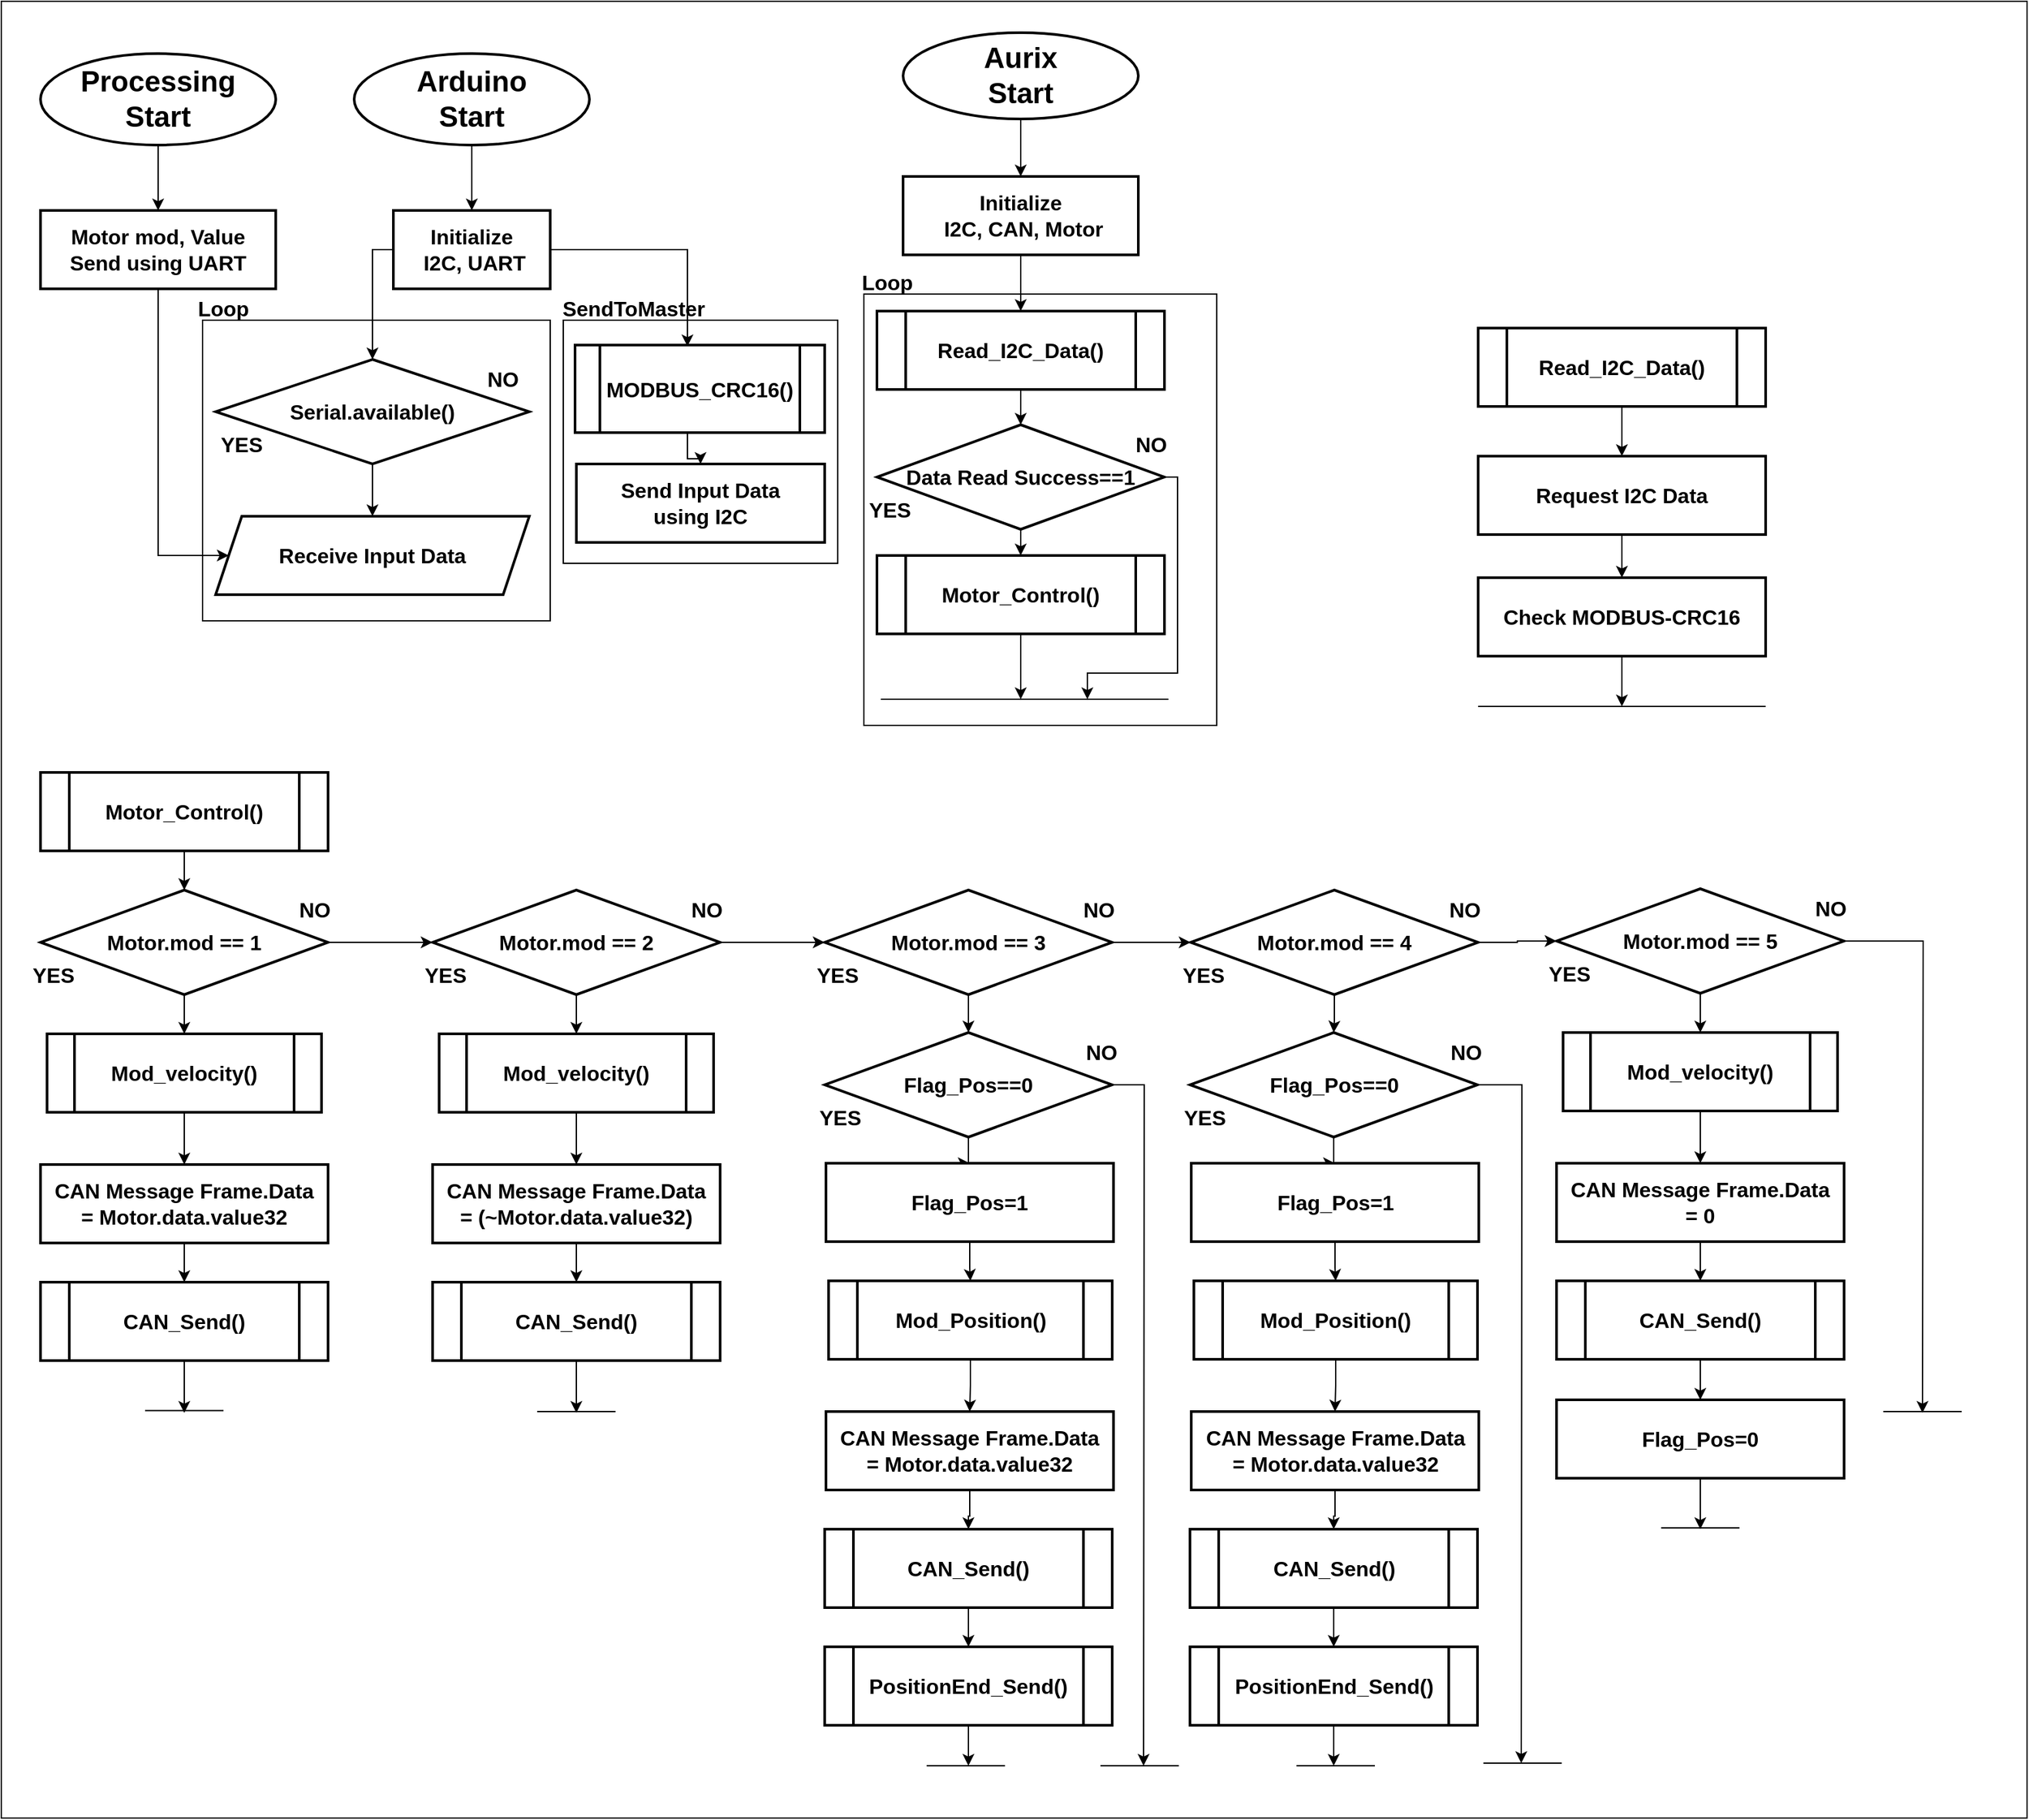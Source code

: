 <mxfile version="21.3.0" type="device">
  <diagram name="페이지-1" id="OoDab8M-EflBNTvMsxbc">
    <mxGraphModel dx="2840" dy="1649" grid="1" gridSize="10" guides="1" tooltips="1" connect="1" arrows="1" fold="1" page="1" pageScale="1" pageWidth="1920" pageHeight="1200" math="0" shadow="0">
      <root>
        <mxCell id="0" />
        <mxCell id="1" parent="0" />
        <mxCell id="uYLrp8LAjMFdkNRyyOgL-124" value="" style="rounded=0;whiteSpace=wrap;html=1;fontSize=16;fontStyle=1" vertex="1" parent="1">
          <mxGeometry x="380" y="20" width="1550" height="1390" as="geometry" />
        </mxCell>
        <mxCell id="uYLrp8LAjMFdkNRyyOgL-43" value="" style="rounded=0;whiteSpace=wrap;html=1;fontSize=16;fontStyle=1" vertex="1" parent="1">
          <mxGeometry x="1040" y="244" width="270" height="330" as="geometry" />
        </mxCell>
        <mxCell id="uYLrp8LAjMFdkNRyyOgL-33" value="" style="rounded=0;whiteSpace=wrap;html=1;fontSize=16;fontStyle=1" vertex="1" parent="1">
          <mxGeometry x="810" y="264" width="210" height="186" as="geometry" />
        </mxCell>
        <mxCell id="uYLrp8LAjMFdkNRyyOgL-18" value="" style="rounded=0;whiteSpace=wrap;html=1;fontSize=16;fontStyle=1" vertex="1" parent="1">
          <mxGeometry x="534" y="264" width="266" height="230" as="geometry" />
        </mxCell>
        <mxCell id="uYLrp8LAjMFdkNRyyOgL-4" value="" style="edgeStyle=orthogonalEdgeStyle;rounded=0;orthogonalLoop=1;jettySize=auto;html=1;fontSize=16;fontStyle=1" edge="1" parent="1" source="uYLrp8LAjMFdkNRyyOgL-2" target="uYLrp8LAjMFdkNRyyOgL-3">
          <mxGeometry relative="1" as="geometry" />
        </mxCell>
        <mxCell id="uYLrp8LAjMFdkNRyyOgL-2" value="&lt;font style=&quot;font-size: 22px;&quot;&gt;&lt;span style=&quot;font-size: 22px;&quot;&gt;Processing&lt;br style=&quot;font-size: 22px;&quot;&gt;Start&lt;/span&gt;&lt;/font&gt;" style="strokeWidth=2;html=1;shape=mxgraph.flowchart.start_1;whiteSpace=wrap;fontSize=22;fontStyle=1" vertex="1" parent="1">
          <mxGeometry x="410" y="60" width="180" height="70" as="geometry" />
        </mxCell>
        <mxCell id="uYLrp8LAjMFdkNRyyOgL-16" style="edgeStyle=orthogonalEdgeStyle;rounded=0;orthogonalLoop=1;jettySize=auto;html=1;entryX=0;entryY=0.5;entryDx=0;entryDy=0;fontSize=16;fontStyle=1" edge="1" parent="1" source="uYLrp8LAjMFdkNRyyOgL-3" target="uYLrp8LAjMFdkNRyyOgL-14">
          <mxGeometry relative="1" as="geometry">
            <Array as="points">
              <mxPoint x="500" y="270" />
              <mxPoint x="500" y="444" />
            </Array>
          </mxGeometry>
        </mxCell>
        <mxCell id="uYLrp8LAjMFdkNRyyOgL-3" value="&lt;font style=&quot;font-size: 16px;&quot;&gt;Motor mod, Value&lt;br style=&quot;font-size: 16px;&quot;&gt;Send using UART&lt;/font&gt;" style="whiteSpace=wrap;html=1;strokeWidth=2;fontSize=16;fontStyle=1" vertex="1" parent="1">
          <mxGeometry x="410" y="180" width="180" height="60" as="geometry" />
        </mxCell>
        <mxCell id="uYLrp8LAjMFdkNRyyOgL-5" value="" style="edgeStyle=orthogonalEdgeStyle;rounded=0;orthogonalLoop=1;jettySize=auto;html=1;fontSize=16;fontStyle=1" edge="1" parent="1" source="uYLrp8LAjMFdkNRyyOgL-6" target="uYLrp8LAjMFdkNRyyOgL-7">
          <mxGeometry relative="1" as="geometry" />
        </mxCell>
        <mxCell id="uYLrp8LAjMFdkNRyyOgL-6" value="&lt;font style=&quot;font-size: 22px;&quot;&gt;&lt;span style=&quot;font-size: 22px;&quot;&gt;Arduino&lt;br style=&quot;font-size: 22px;&quot;&gt;Start&lt;/span&gt;&lt;/font&gt;" style="strokeWidth=2;html=1;shape=mxgraph.flowchart.start_1;whiteSpace=wrap;fontSize=22;fontStyle=1" vertex="1" parent="1">
          <mxGeometry x="650" y="60" width="180" height="70" as="geometry" />
        </mxCell>
        <mxCell id="uYLrp8LAjMFdkNRyyOgL-21" style="edgeStyle=orthogonalEdgeStyle;rounded=0;orthogonalLoop=1;jettySize=auto;html=1;entryX=0.5;entryY=0;entryDx=0;entryDy=0;fontSize=16;fontStyle=1" edge="1" parent="1" source="uYLrp8LAjMFdkNRyyOgL-7" target="uYLrp8LAjMFdkNRyyOgL-10">
          <mxGeometry relative="1" as="geometry">
            <Array as="points">
              <mxPoint x="664" y="210" />
            </Array>
          </mxGeometry>
        </mxCell>
        <mxCell id="uYLrp8LAjMFdkNRyyOgL-29" value="" style="edgeStyle=orthogonalEdgeStyle;rounded=0;orthogonalLoop=1;jettySize=auto;html=1;fontSize=16;fontStyle=1" edge="1" parent="1" source="uYLrp8LAjMFdkNRyyOgL-7" target="uYLrp8LAjMFdkNRyyOgL-28">
          <mxGeometry relative="1" as="geometry" />
        </mxCell>
        <mxCell id="uYLrp8LAjMFdkNRyyOgL-7" value="&lt;font style=&quot;font-size: 16px;&quot;&gt;Initialize&lt;br style=&quot;font-size: 16px;&quot;&gt;&amp;nbsp;I2C, UART&lt;/font&gt;" style="whiteSpace=wrap;html=1;strokeWidth=2;fontSize=16;fontStyle=1" vertex="1" parent="1">
          <mxGeometry x="680" y="180" width="120" height="60" as="geometry" />
        </mxCell>
        <mxCell id="uYLrp8LAjMFdkNRyyOgL-15" value="" style="edgeStyle=orthogonalEdgeStyle;rounded=0;orthogonalLoop=1;jettySize=auto;html=1;fontSize=16;fontStyle=1" edge="1" parent="1" source="uYLrp8LAjMFdkNRyyOgL-10" target="uYLrp8LAjMFdkNRyyOgL-14">
          <mxGeometry relative="1" as="geometry" />
        </mxCell>
        <mxCell id="uYLrp8LAjMFdkNRyyOgL-10" value="&lt;font style=&quot;font-size: 16px;&quot;&gt;Serial.available()&lt;/font&gt;" style="rhombus;whiteSpace=wrap;html=1;strokeWidth=2;fontSize=16;fontStyle=1" vertex="1" parent="1">
          <mxGeometry x="544" y="294" width="240" height="80" as="geometry" />
        </mxCell>
        <mxCell id="uYLrp8LAjMFdkNRyyOgL-12" value="&lt;span style=&quot;font-size: 16px;&quot;&gt;YES&lt;/span&gt;" style="text;html=1;strokeColor=none;fillColor=none;align=center;verticalAlign=middle;whiteSpace=wrap;rounded=0;fontSize=16;fontStyle=1" vertex="1" parent="1">
          <mxGeometry x="544" y="344" width="40" height="30" as="geometry" />
        </mxCell>
        <mxCell id="uYLrp8LAjMFdkNRyyOgL-13" value="&lt;span style=&quot;font-size: 16px;&quot;&gt;NO&lt;/span&gt;" style="text;html=1;strokeColor=none;fillColor=none;align=center;verticalAlign=middle;whiteSpace=wrap;rounded=0;fontSize=16;fontStyle=1" vertex="1" parent="1">
          <mxGeometry x="744" y="294" width="40" height="30" as="geometry" />
        </mxCell>
        <mxCell id="uYLrp8LAjMFdkNRyyOgL-14" value="&lt;font style=&quot;font-size: 16px;&quot;&gt;Receive Input Data&lt;/font&gt;" style="shape=parallelogram;perimeter=parallelogramPerimeter;whiteSpace=wrap;html=1;fixedSize=1;strokeWidth=2;fontSize=16;fontStyle=1" vertex="1" parent="1">
          <mxGeometry x="544" y="414" width="240" height="60" as="geometry" />
        </mxCell>
        <mxCell id="uYLrp8LAjMFdkNRyyOgL-20" value="Loop" style="text;html=1;strokeColor=none;fillColor=none;align=center;verticalAlign=middle;whiteSpace=wrap;rounded=0;fontSize=16;fontStyle=1" vertex="1" parent="1">
          <mxGeometry x="520" y="240" width="60" height="30" as="geometry" />
        </mxCell>
        <mxCell id="uYLrp8LAjMFdkNRyyOgL-31" value="" style="edgeStyle=orthogonalEdgeStyle;rounded=0;orthogonalLoop=1;jettySize=auto;html=1;fontSize=16;fontStyle=1" edge="1" parent="1" source="uYLrp8LAjMFdkNRyyOgL-28" target="uYLrp8LAjMFdkNRyyOgL-30">
          <mxGeometry relative="1" as="geometry" />
        </mxCell>
        <mxCell id="uYLrp8LAjMFdkNRyyOgL-28" value="&lt;font style=&quot;font-size: 16px;&quot;&gt;MODBUS-CRC16&lt;/font&gt;" style="whiteSpace=wrap;html=1;strokeWidth=2;fontSize=16;fontStyle=1" vertex="1" parent="1">
          <mxGeometry x="820" y="284" width="170" height="66" as="geometry" />
        </mxCell>
        <mxCell id="uYLrp8LAjMFdkNRyyOgL-30" value="&lt;font style=&quot;font-size: 16px;&quot;&gt;Send Input Data&lt;br style=&quot;border-color: var(--border-color); font-size: 16px;&quot;&gt;using I2C&lt;/font&gt;" style="whiteSpace=wrap;html=1;strokeWidth=2;fontSize=16;fontStyle=1" vertex="1" parent="1">
          <mxGeometry x="820" y="374" width="190" height="60" as="geometry" />
        </mxCell>
        <mxCell id="uYLrp8LAjMFdkNRyyOgL-34" value="SendToMaster" style="text;html=1;strokeColor=none;fillColor=none;align=center;verticalAlign=middle;whiteSpace=wrap;rounded=0;fontSize=16;fontStyle=1" vertex="1" parent="1">
          <mxGeometry x="834" y="240" width="60" height="30" as="geometry" />
        </mxCell>
        <mxCell id="uYLrp8LAjMFdkNRyyOgL-35" value="&lt;font style=&quot;font-size: 16px;&quot;&gt;MODBUS_CRC16()&lt;/font&gt;" style="shape=process;whiteSpace=wrap;html=1;backgroundOutline=1;strokeWidth=2;fontSize=16;fontStyle=1" vertex="1" parent="1">
          <mxGeometry x="819" y="283" width="191" height="67" as="geometry" />
        </mxCell>
        <mxCell id="uYLrp8LAjMFdkNRyyOgL-38" value="" style="edgeStyle=orthogonalEdgeStyle;rounded=0;orthogonalLoop=1;jettySize=auto;html=1;fontSize=16;fontStyle=1" edge="1" parent="1" source="uYLrp8LAjMFdkNRyyOgL-36" target="uYLrp8LAjMFdkNRyyOgL-37">
          <mxGeometry relative="1" as="geometry" />
        </mxCell>
        <mxCell id="uYLrp8LAjMFdkNRyyOgL-36" value="&lt;font style=&quot;font-size: 22px;&quot;&gt;&lt;span style=&quot;font-size: 22px;&quot;&gt;Aurix&lt;br style=&quot;font-size: 22px;&quot;&gt;Start&lt;/span&gt;&lt;/font&gt;" style="strokeWidth=2;html=1;shape=mxgraph.flowchart.start_1;whiteSpace=wrap;fontSize=22;fontStyle=1" vertex="1" parent="1">
          <mxGeometry x="1070" y="44" width="180" height="66" as="geometry" />
        </mxCell>
        <mxCell id="uYLrp8LAjMFdkNRyyOgL-42" value="" style="edgeStyle=orthogonalEdgeStyle;rounded=0;orthogonalLoop=1;jettySize=auto;html=1;fontSize=16;fontStyle=1" edge="1" parent="1" source="uYLrp8LAjMFdkNRyyOgL-37" target="uYLrp8LAjMFdkNRyyOgL-41">
          <mxGeometry relative="1" as="geometry" />
        </mxCell>
        <mxCell id="uYLrp8LAjMFdkNRyyOgL-37" value="&lt;font style=&quot;font-size: 16px;&quot;&gt;Initialize&lt;br style=&quot;border-color: var(--border-color); font-size: 16px;&quot;&gt;&amp;nbsp;I2C, CAN, Motor&lt;/font&gt;" style="whiteSpace=wrap;html=1;strokeWidth=2;fontSize=16;fontStyle=1" vertex="1" parent="1">
          <mxGeometry x="1070" y="154" width="180" height="60" as="geometry" />
        </mxCell>
        <mxCell id="uYLrp8LAjMFdkNRyyOgL-47" value="" style="edgeStyle=orthogonalEdgeStyle;rounded=0;orthogonalLoop=1;jettySize=auto;html=1;fontSize=16;fontStyle=1" edge="1" parent="1" source="uYLrp8LAjMFdkNRyyOgL-41" target="uYLrp8LAjMFdkNRyyOgL-46">
          <mxGeometry relative="1" as="geometry" />
        </mxCell>
        <mxCell id="uYLrp8LAjMFdkNRyyOgL-41" value="&lt;font style=&quot;font-size: 16px;&quot;&gt;Read_I2C_Data()&lt;/font&gt;" style="shape=process;whiteSpace=wrap;html=1;backgroundOutline=1;strokeWidth=2;fontSize=16;fontStyle=1" vertex="1" parent="1">
          <mxGeometry x="1050" y="257" width="220" height="60" as="geometry" />
        </mxCell>
        <mxCell id="uYLrp8LAjMFdkNRyyOgL-45" value="Loop" style="text;html=1;strokeColor=none;fillColor=none;align=center;verticalAlign=middle;whiteSpace=wrap;rounded=0;fontSize=16;fontStyle=1" vertex="1" parent="1">
          <mxGeometry x="1028" y="220" width="60" height="30" as="geometry" />
        </mxCell>
        <mxCell id="uYLrp8LAjMFdkNRyyOgL-53" value="" style="edgeStyle=orthogonalEdgeStyle;rounded=0;orthogonalLoop=1;jettySize=auto;html=1;fontSize=16;fontStyle=1" edge="1" parent="1" source="uYLrp8LAjMFdkNRyyOgL-46" target="uYLrp8LAjMFdkNRyyOgL-52">
          <mxGeometry relative="1" as="geometry" />
        </mxCell>
        <mxCell id="uYLrp8LAjMFdkNRyyOgL-62" style="edgeStyle=orthogonalEdgeStyle;rounded=0;orthogonalLoop=1;jettySize=auto;html=1;fontSize=16;fontStyle=1" edge="1" parent="1" source="uYLrp8LAjMFdkNRyyOgL-46">
          <mxGeometry relative="1" as="geometry">
            <mxPoint x="1211" y="554" as="targetPoint" />
            <Array as="points">
              <mxPoint x="1280" y="384" />
              <mxPoint x="1280" y="534" />
              <mxPoint x="1211" y="534" />
              <mxPoint x="1211" y="554" />
            </Array>
          </mxGeometry>
        </mxCell>
        <mxCell id="uYLrp8LAjMFdkNRyyOgL-46" value="&lt;font style=&quot;font-size: 16px;&quot;&gt;Data Read Success==1&lt;/font&gt;" style="rhombus;whiteSpace=wrap;html=1;strokeWidth=2;fontSize=16;fontStyle=1" vertex="1" parent="1">
          <mxGeometry x="1050" y="344" width="220" height="80" as="geometry" />
        </mxCell>
        <mxCell id="uYLrp8LAjMFdkNRyyOgL-48" value="&lt;span style=&quot;font-size: 16px;&quot;&gt;YES&lt;/span&gt;" style="text;html=1;strokeColor=none;fillColor=none;align=center;verticalAlign=middle;whiteSpace=wrap;rounded=0;fontSize=16;fontStyle=1" vertex="1" parent="1">
          <mxGeometry x="1040" y="394" width="40" height="30" as="geometry" />
        </mxCell>
        <mxCell id="uYLrp8LAjMFdkNRyyOgL-49" value="&lt;span style=&quot;font-size: 16px;&quot;&gt;NO&lt;/span&gt;" style="text;html=1;strokeColor=none;fillColor=none;align=center;verticalAlign=middle;whiteSpace=wrap;rounded=0;fontSize=16;fontStyle=1" vertex="1" parent="1">
          <mxGeometry x="1240" y="344" width="40" height="30" as="geometry" />
        </mxCell>
        <mxCell id="uYLrp8LAjMFdkNRyyOgL-61" style="edgeStyle=orthogonalEdgeStyle;rounded=0;orthogonalLoop=1;jettySize=auto;html=1;fontSize=16;fontStyle=1" edge="1" parent="1" source="uYLrp8LAjMFdkNRyyOgL-52">
          <mxGeometry relative="1" as="geometry">
            <mxPoint x="1160" y="554" as="targetPoint" />
          </mxGeometry>
        </mxCell>
        <mxCell id="uYLrp8LAjMFdkNRyyOgL-52" value="&lt;font style=&quot;font-size: 16px;&quot;&gt;Motor_Control()&lt;/font&gt;" style="shape=process;whiteSpace=wrap;html=1;backgroundOutline=1;strokeWidth=2;fontSize=16;fontStyle=1" vertex="1" parent="1">
          <mxGeometry x="1050" y="444" width="220" height="60" as="geometry" />
        </mxCell>
        <mxCell id="uYLrp8LAjMFdkNRyyOgL-55" value="" style="endArrow=none;html=1;rounded=0;fontSize=16;fontStyle=1" edge="1" parent="1">
          <mxGeometry width="50" height="50" relative="1" as="geometry">
            <mxPoint x="1053" y="554" as="sourcePoint" />
            <mxPoint x="1273" y="554" as="targetPoint" />
          </mxGeometry>
        </mxCell>
        <mxCell id="uYLrp8LAjMFdkNRyyOgL-66" value="" style="edgeStyle=orthogonalEdgeStyle;rounded=0;orthogonalLoop=1;jettySize=auto;html=1;fontSize=16;fontStyle=1" edge="1" parent="1" source="uYLrp8LAjMFdkNRyyOgL-63" target="uYLrp8LAjMFdkNRyyOgL-65">
          <mxGeometry relative="1" as="geometry" />
        </mxCell>
        <mxCell id="uYLrp8LAjMFdkNRyyOgL-63" value="&lt;font style=&quot;font-size: 16px;&quot;&gt;Read_I2C_Data()&lt;/font&gt;" style="shape=process;whiteSpace=wrap;html=1;backgroundOutline=1;strokeWidth=2;fontSize=16;fontStyle=1" vertex="1" parent="1">
          <mxGeometry x="1510" y="270" width="220" height="60" as="geometry" />
        </mxCell>
        <mxCell id="uYLrp8LAjMFdkNRyyOgL-68" value="" style="edgeStyle=orthogonalEdgeStyle;rounded=0;orthogonalLoop=1;jettySize=auto;html=1;fontSize=16;fontStyle=1" edge="1" parent="1" source="uYLrp8LAjMFdkNRyyOgL-65" target="uYLrp8LAjMFdkNRyyOgL-67">
          <mxGeometry relative="1" as="geometry" />
        </mxCell>
        <mxCell id="uYLrp8LAjMFdkNRyyOgL-65" value="&lt;font style=&quot;font-size: 16px;&quot;&gt;Request I2C Data&lt;/font&gt;" style="whiteSpace=wrap;html=1;strokeWidth=2;fontSize=16;fontStyle=1" vertex="1" parent="1">
          <mxGeometry x="1510" y="368" width="220" height="60" as="geometry" />
        </mxCell>
        <mxCell id="uYLrp8LAjMFdkNRyyOgL-67" value="&lt;font style=&quot;font-size: 16px;&quot;&gt;Check MODBUS-CRC16&lt;/font&gt;" style="whiteSpace=wrap;html=1;strokeWidth=2;fontSize=16;fontStyle=1" vertex="1" parent="1">
          <mxGeometry x="1510" y="461" width="220" height="60" as="geometry" />
        </mxCell>
        <mxCell id="uYLrp8LAjMFdkNRyyOgL-74" value="" style="edgeStyle=orthogonalEdgeStyle;rounded=0;orthogonalLoop=1;jettySize=auto;html=1;fontSize=16;fontStyle=1" edge="1" parent="1" source="uYLrp8LAjMFdkNRyyOgL-69" target="uYLrp8LAjMFdkNRyyOgL-73">
          <mxGeometry relative="1" as="geometry" />
        </mxCell>
        <mxCell id="uYLrp8LAjMFdkNRyyOgL-69" value="&lt;font style=&quot;font-size: 16px;&quot;&gt;Motor_Control()&lt;/font&gt;" style="shape=process;whiteSpace=wrap;html=1;backgroundOutline=1;strokeWidth=2;fontSize=16;fontStyle=1" vertex="1" parent="1">
          <mxGeometry x="410" y="610" width="220" height="60" as="geometry" />
        </mxCell>
        <mxCell id="uYLrp8LAjMFdkNRyyOgL-70" value="" style="endArrow=none;html=1;rounded=0;fontSize=16;fontStyle=1" edge="1" parent="1">
          <mxGeometry width="50" height="50" relative="1" as="geometry">
            <mxPoint x="1510" y="559.5" as="sourcePoint" />
            <mxPoint x="1730" y="559.5" as="targetPoint" />
          </mxGeometry>
        </mxCell>
        <mxCell id="uYLrp8LAjMFdkNRyyOgL-72" style="edgeStyle=orthogonalEdgeStyle;rounded=0;orthogonalLoop=1;jettySize=auto;html=1;fontSize=16;fontStyle=1" edge="1" parent="1" source="uYLrp8LAjMFdkNRyyOgL-67">
          <mxGeometry relative="1" as="geometry">
            <mxPoint x="1620" y="559.5" as="targetPoint" />
            <mxPoint x="1620" y="521.5" as="sourcePoint" />
          </mxGeometry>
        </mxCell>
        <mxCell id="uYLrp8LAjMFdkNRyyOgL-76" value="" style="edgeStyle=orthogonalEdgeStyle;rounded=0;orthogonalLoop=1;jettySize=auto;html=1;fontSize=16;fontStyle=1" edge="1" parent="1" source="uYLrp8LAjMFdkNRyyOgL-73" target="uYLrp8LAjMFdkNRyyOgL-75">
          <mxGeometry relative="1" as="geometry" />
        </mxCell>
        <mxCell id="uYLrp8LAjMFdkNRyyOgL-94" value="" style="edgeStyle=orthogonalEdgeStyle;rounded=0;orthogonalLoop=1;jettySize=auto;html=1;fontSize=16;fontStyle=1" edge="1" parent="1" source="uYLrp8LAjMFdkNRyyOgL-73" target="uYLrp8LAjMFdkNRyyOgL-93">
          <mxGeometry relative="1" as="geometry" />
        </mxCell>
        <mxCell id="uYLrp8LAjMFdkNRyyOgL-73" value="&lt;font style=&quot;font-size: 16px;&quot;&gt;Motor.mod == 1&lt;/font&gt;" style="rhombus;whiteSpace=wrap;html=1;strokeWidth=2;fontSize=16;fontStyle=1" vertex="1" parent="1">
          <mxGeometry x="410" y="700" width="220" height="80" as="geometry" />
        </mxCell>
        <mxCell id="uYLrp8LAjMFdkNRyyOgL-78" value="" style="edgeStyle=orthogonalEdgeStyle;rounded=0;orthogonalLoop=1;jettySize=auto;html=1;fontSize=16;fontStyle=1" edge="1" parent="1" source="uYLrp8LAjMFdkNRyyOgL-75" target="uYLrp8LAjMFdkNRyyOgL-77">
          <mxGeometry relative="1" as="geometry" />
        </mxCell>
        <mxCell id="uYLrp8LAjMFdkNRyyOgL-110" value="" style="edgeStyle=orthogonalEdgeStyle;rounded=0;orthogonalLoop=1;jettySize=auto;html=1;fontSize=16;fontStyle=1" edge="1" parent="1" source="uYLrp8LAjMFdkNRyyOgL-75" target="uYLrp8LAjMFdkNRyyOgL-99">
          <mxGeometry relative="1" as="geometry" />
        </mxCell>
        <mxCell id="uYLrp8LAjMFdkNRyyOgL-75" value="&lt;font style=&quot;font-size: 16px;&quot;&gt;Motor.mod == 2&lt;/font&gt;" style="rhombus;whiteSpace=wrap;html=1;strokeWidth=2;fontSize=16;fontStyle=1" vertex="1" parent="1">
          <mxGeometry x="710" y="700" width="220" height="80" as="geometry" />
        </mxCell>
        <mxCell id="uYLrp8LAjMFdkNRyyOgL-80" value="" style="edgeStyle=orthogonalEdgeStyle;rounded=0;orthogonalLoop=1;jettySize=auto;html=1;fontSize=16;fontStyle=1" edge="1" parent="1" source="uYLrp8LAjMFdkNRyyOgL-77" target="uYLrp8LAjMFdkNRyyOgL-79">
          <mxGeometry relative="1" as="geometry" />
        </mxCell>
        <mxCell id="uYLrp8LAjMFdkNRyyOgL-131" value="" style="edgeStyle=orthogonalEdgeStyle;rounded=0;orthogonalLoop=1;jettySize=auto;html=1;fontSize=16;fontStyle=1" edge="1" parent="1" source="uYLrp8LAjMFdkNRyyOgL-77" target="uYLrp8LAjMFdkNRyyOgL-130">
          <mxGeometry relative="1" as="geometry" />
        </mxCell>
        <mxCell id="uYLrp8LAjMFdkNRyyOgL-77" value="&lt;font style=&quot;font-size: 16px;&quot;&gt;Motor.mod == 3&lt;/font&gt;" style="rhombus;whiteSpace=wrap;html=1;strokeWidth=2;fontSize=16;fontStyle=1" vertex="1" parent="1">
          <mxGeometry x="1010" y="700" width="220" height="80" as="geometry" />
        </mxCell>
        <mxCell id="uYLrp8LAjMFdkNRyyOgL-82" value="" style="edgeStyle=orthogonalEdgeStyle;rounded=0;orthogonalLoop=1;jettySize=auto;html=1;fontSize=16;fontStyle=1" edge="1" parent="1" source="uYLrp8LAjMFdkNRyyOgL-79" target="uYLrp8LAjMFdkNRyyOgL-81">
          <mxGeometry relative="1" as="geometry" />
        </mxCell>
        <mxCell id="uYLrp8LAjMFdkNRyyOgL-151" value="" style="edgeStyle=orthogonalEdgeStyle;rounded=0;orthogonalLoop=1;jettySize=auto;html=1;fontSize=16;fontStyle=1" edge="1" parent="1" source="uYLrp8LAjMFdkNRyyOgL-79" target="uYLrp8LAjMFdkNRyyOgL-146">
          <mxGeometry relative="1" as="geometry" />
        </mxCell>
        <mxCell id="uYLrp8LAjMFdkNRyyOgL-79" value="&lt;font style=&quot;font-size: 16px;&quot;&gt;Motor.mod == 4&lt;/font&gt;" style="rhombus;whiteSpace=wrap;html=1;strokeWidth=2;fontSize=16;fontStyle=1" vertex="1" parent="1">
          <mxGeometry x="1290" y="700" width="220" height="80" as="geometry" />
        </mxCell>
        <mxCell id="uYLrp8LAjMFdkNRyyOgL-113" value="" style="edgeStyle=orthogonalEdgeStyle;rounded=0;orthogonalLoop=1;jettySize=auto;html=1;fontSize=16;fontStyle=1" edge="1" parent="1" source="uYLrp8LAjMFdkNRyyOgL-81" target="uYLrp8LAjMFdkNRyyOgL-108">
          <mxGeometry relative="1" as="geometry" />
        </mxCell>
        <mxCell id="uYLrp8LAjMFdkNRyyOgL-166" style="edgeStyle=orthogonalEdgeStyle;rounded=0;orthogonalLoop=1;jettySize=auto;html=1;fontSize=16;fontStyle=1" edge="1" parent="1" source="uYLrp8LAjMFdkNRyyOgL-81">
          <mxGeometry relative="1" as="geometry">
            <mxPoint x="1850" y="1100" as="targetPoint" />
          </mxGeometry>
        </mxCell>
        <mxCell id="uYLrp8LAjMFdkNRyyOgL-81" value="&lt;font style=&quot;font-size: 16px;&quot;&gt;Motor.mod == 5&lt;/font&gt;" style="rhombus;whiteSpace=wrap;html=1;strokeWidth=2;fontSize=16;fontStyle=1" vertex="1" parent="1">
          <mxGeometry x="1570" y="699" width="220" height="80" as="geometry" />
        </mxCell>
        <mxCell id="uYLrp8LAjMFdkNRyyOgL-83" value="&lt;span style=&quot;font-size: 16px;&quot;&gt;YES&lt;/span&gt;" style="text;html=1;strokeColor=none;fillColor=none;align=center;verticalAlign=middle;whiteSpace=wrap;rounded=0;fontSize=16;fontStyle=1" vertex="1" parent="1">
          <mxGeometry x="400" y="750" width="40" height="30" as="geometry" />
        </mxCell>
        <mxCell id="uYLrp8LAjMFdkNRyyOgL-84" value="&lt;span style=&quot;font-size: 16px;&quot;&gt;NO&lt;/span&gt;" style="text;html=1;strokeColor=none;fillColor=none;align=center;verticalAlign=middle;whiteSpace=wrap;rounded=0;fontSize=16;fontStyle=1" vertex="1" parent="1">
          <mxGeometry x="600" y="700" width="40" height="30" as="geometry" />
        </mxCell>
        <mxCell id="uYLrp8LAjMFdkNRyyOgL-85" value="&lt;span style=&quot;font-size: 16px;&quot;&gt;YES&lt;/span&gt;" style="text;html=1;strokeColor=none;fillColor=none;align=center;verticalAlign=middle;whiteSpace=wrap;rounded=0;fontSize=16;fontStyle=1" vertex="1" parent="1">
          <mxGeometry x="700" y="750" width="40" height="30" as="geometry" />
        </mxCell>
        <mxCell id="uYLrp8LAjMFdkNRyyOgL-86" value="&lt;span style=&quot;font-size: 16px;&quot;&gt;NO&lt;/span&gt;" style="text;html=1;strokeColor=none;fillColor=none;align=center;verticalAlign=middle;whiteSpace=wrap;rounded=0;fontSize=16;fontStyle=1" vertex="1" parent="1">
          <mxGeometry x="900" y="700" width="40" height="30" as="geometry" />
        </mxCell>
        <mxCell id="uYLrp8LAjMFdkNRyyOgL-87" value="&lt;span style=&quot;font-size: 16px;&quot;&gt;YES&lt;/span&gt;" style="text;html=1;strokeColor=none;fillColor=none;align=center;verticalAlign=middle;whiteSpace=wrap;rounded=0;fontSize=16;fontStyle=1" vertex="1" parent="1">
          <mxGeometry x="1000" y="750" width="40" height="30" as="geometry" />
        </mxCell>
        <mxCell id="uYLrp8LAjMFdkNRyyOgL-88" value="&lt;span style=&quot;font-size: 16px;&quot;&gt;NO&lt;/span&gt;" style="text;html=1;strokeColor=none;fillColor=none;align=center;verticalAlign=middle;whiteSpace=wrap;rounded=0;fontSize=16;fontStyle=1" vertex="1" parent="1">
          <mxGeometry x="1200" y="700" width="40" height="30" as="geometry" />
        </mxCell>
        <mxCell id="uYLrp8LAjMFdkNRyyOgL-89" value="&lt;span style=&quot;font-size: 16px;&quot;&gt;YES&lt;/span&gt;" style="text;html=1;strokeColor=none;fillColor=none;align=center;verticalAlign=middle;whiteSpace=wrap;rounded=0;fontSize=16;fontStyle=1" vertex="1" parent="1">
          <mxGeometry x="1280" y="750" width="40" height="30" as="geometry" />
        </mxCell>
        <mxCell id="uYLrp8LAjMFdkNRyyOgL-90" value="&lt;span style=&quot;font-size: 16px;&quot;&gt;NO&lt;/span&gt;" style="text;html=1;strokeColor=none;fillColor=none;align=center;verticalAlign=middle;whiteSpace=wrap;rounded=0;fontSize=16;fontStyle=1" vertex="1" parent="1">
          <mxGeometry x="1480" y="700" width="40" height="30" as="geometry" />
        </mxCell>
        <mxCell id="uYLrp8LAjMFdkNRyyOgL-91" value="&lt;span style=&quot;font-size: 16px;&quot;&gt;YES&lt;/span&gt;" style="text;html=1;strokeColor=none;fillColor=none;align=center;verticalAlign=middle;whiteSpace=wrap;rounded=0;fontSize=16;fontStyle=1" vertex="1" parent="1">
          <mxGeometry x="1560" y="749" width="40" height="30" as="geometry" />
        </mxCell>
        <mxCell id="uYLrp8LAjMFdkNRyyOgL-92" value="&lt;span style=&quot;font-size: 16px;&quot;&gt;NO&lt;/span&gt;" style="text;html=1;strokeColor=none;fillColor=none;align=center;verticalAlign=middle;whiteSpace=wrap;rounded=0;fontSize=16;fontStyle=1" vertex="1" parent="1">
          <mxGeometry x="1760" y="699" width="40" height="30" as="geometry" />
        </mxCell>
        <mxCell id="uYLrp8LAjMFdkNRyyOgL-97" value="" style="edgeStyle=orthogonalEdgeStyle;rounded=0;orthogonalLoop=1;jettySize=auto;html=1;fontSize=16;fontStyle=1" edge="1" parent="1" source="uYLrp8LAjMFdkNRyyOgL-93" target="uYLrp8LAjMFdkNRyyOgL-96">
          <mxGeometry relative="1" as="geometry" />
        </mxCell>
        <mxCell id="uYLrp8LAjMFdkNRyyOgL-93" value="&lt;font style=&quot;font-size: 16px;&quot;&gt;Mod_velocity()&lt;/font&gt;" style="shape=process;whiteSpace=wrap;html=1;backgroundOutline=1;strokeWidth=2;fontSize=16;fontStyle=1" vertex="1" parent="1">
          <mxGeometry x="415" y="810" width="210" height="60" as="geometry" />
        </mxCell>
        <mxCell id="uYLrp8LAjMFdkNRyyOgL-115" value="" style="edgeStyle=orthogonalEdgeStyle;rounded=0;orthogonalLoop=1;jettySize=auto;html=1;fontSize=16;fontStyle=1" edge="1" parent="1" source="uYLrp8LAjMFdkNRyyOgL-96" target="uYLrp8LAjMFdkNRyyOgL-114">
          <mxGeometry relative="1" as="geometry" />
        </mxCell>
        <mxCell id="uYLrp8LAjMFdkNRyyOgL-96" value="&lt;font style=&quot;font-size: 16px;&quot;&gt;CAN Message Frame.Data &lt;br style=&quot;font-size: 16px;&quot;&gt;= Motor.data.value32&lt;/font&gt;" style="whiteSpace=wrap;html=1;strokeWidth=2;fontSize=16;fontStyle=1" vertex="1" parent="1">
          <mxGeometry x="410" y="910" width="220" height="60" as="geometry" />
        </mxCell>
        <mxCell id="uYLrp8LAjMFdkNRyyOgL-98" value="" style="edgeStyle=orthogonalEdgeStyle;rounded=0;orthogonalLoop=1;jettySize=auto;html=1;fontSize=16;fontStyle=1" edge="1" parent="1" source="uYLrp8LAjMFdkNRyyOgL-99" target="uYLrp8LAjMFdkNRyyOgL-100">
          <mxGeometry relative="1" as="geometry" />
        </mxCell>
        <mxCell id="uYLrp8LAjMFdkNRyyOgL-99" value="&lt;font style=&quot;font-size: 16px;&quot;&gt;Mod_velocity()&lt;/font&gt;" style="shape=process;whiteSpace=wrap;html=1;backgroundOutline=1;strokeWidth=2;fontSize=16;fontStyle=1" vertex="1" parent="1">
          <mxGeometry x="715" y="810" width="210" height="60" as="geometry" />
        </mxCell>
        <mxCell id="uYLrp8LAjMFdkNRyyOgL-120" value="" style="edgeStyle=orthogonalEdgeStyle;rounded=0;orthogonalLoop=1;jettySize=auto;html=1;fontSize=16;fontStyle=1" edge="1" parent="1" source="uYLrp8LAjMFdkNRyyOgL-100" target="uYLrp8LAjMFdkNRyyOgL-116">
          <mxGeometry relative="1" as="geometry" />
        </mxCell>
        <mxCell id="uYLrp8LAjMFdkNRyyOgL-100" value="&lt;font style=&quot;font-size: 16px;&quot;&gt;CAN Message Frame.Data &lt;br style=&quot;font-size: 16px;&quot;&gt;= (~Motor.data.value32)&lt;/font&gt;" style="whiteSpace=wrap;html=1;strokeWidth=2;fontSize=16;fontStyle=1" vertex="1" parent="1">
          <mxGeometry x="710" y="910" width="220" height="60" as="geometry" />
        </mxCell>
        <mxCell id="uYLrp8LAjMFdkNRyyOgL-101" value="" style="edgeStyle=orthogonalEdgeStyle;rounded=0;orthogonalLoop=1;jettySize=auto;html=1;fontSize=16;fontStyle=1" edge="1" parent="1" source="uYLrp8LAjMFdkNRyyOgL-102" target="uYLrp8LAjMFdkNRyyOgL-103">
          <mxGeometry relative="1" as="geometry" />
        </mxCell>
        <mxCell id="uYLrp8LAjMFdkNRyyOgL-102" value="&lt;font style=&quot;font-size: 16px;&quot;&gt;Mod_Position()&lt;/font&gt;" style="shape=process;whiteSpace=wrap;html=1;backgroundOutline=1;strokeWidth=2;fontSize=16;fontStyle=1" vertex="1" parent="1">
          <mxGeometry x="1013" y="999" width="217" height="60" as="geometry" />
        </mxCell>
        <mxCell id="uYLrp8LAjMFdkNRyyOgL-121" value="" style="edgeStyle=orthogonalEdgeStyle;rounded=0;orthogonalLoop=1;jettySize=auto;html=1;fontSize=16;fontStyle=1" edge="1" parent="1" source="uYLrp8LAjMFdkNRyyOgL-103" target="uYLrp8LAjMFdkNRyyOgL-117">
          <mxGeometry relative="1" as="geometry" />
        </mxCell>
        <mxCell id="uYLrp8LAjMFdkNRyyOgL-103" value="&lt;font style=&quot;font-size: 16px;&quot;&gt;CAN Message Frame.Data &lt;br style=&quot;font-size: 16px;&quot;&gt;= Motor.data.value32&lt;/font&gt;" style="whiteSpace=wrap;html=1;strokeWidth=2;fontSize=16;fontStyle=1" vertex="1" parent="1">
          <mxGeometry x="1011" y="1099" width="220" height="60" as="geometry" />
        </mxCell>
        <mxCell id="uYLrp8LAjMFdkNRyyOgL-107" value="" style="edgeStyle=orthogonalEdgeStyle;rounded=0;orthogonalLoop=1;jettySize=auto;html=1;fontSize=16;fontStyle=1" edge="1" parent="1" source="uYLrp8LAjMFdkNRyyOgL-108" target="uYLrp8LAjMFdkNRyyOgL-109">
          <mxGeometry relative="1" as="geometry" />
        </mxCell>
        <mxCell id="uYLrp8LAjMFdkNRyyOgL-108" value="&lt;font style=&quot;font-size: 16px;&quot;&gt;Mod_velocity()&lt;/font&gt;" style="shape=process;whiteSpace=wrap;html=1;backgroundOutline=1;strokeWidth=2;fontSize=16;fontStyle=1" vertex="1" parent="1">
          <mxGeometry x="1575" y="809" width="210" height="60" as="geometry" />
        </mxCell>
        <mxCell id="uYLrp8LAjMFdkNRyyOgL-123" value="" style="edgeStyle=orthogonalEdgeStyle;rounded=0;orthogonalLoop=1;jettySize=auto;html=1;fontSize=16;fontStyle=1" edge="1" parent="1" source="uYLrp8LAjMFdkNRyyOgL-109" target="uYLrp8LAjMFdkNRyyOgL-119">
          <mxGeometry relative="1" as="geometry" />
        </mxCell>
        <mxCell id="uYLrp8LAjMFdkNRyyOgL-109" value="&lt;font style=&quot;font-size: 16px;&quot;&gt;CAN Message Frame.Data &lt;br style=&quot;font-size: 16px;&quot;&gt;= 0&lt;/font&gt;" style="whiteSpace=wrap;html=1;strokeWidth=2;fontSize=16;fontStyle=1" vertex="1" parent="1">
          <mxGeometry x="1570" y="909" width="220" height="60" as="geometry" />
        </mxCell>
        <mxCell id="uYLrp8LAjMFdkNRyyOgL-170" style="edgeStyle=orthogonalEdgeStyle;rounded=0;orthogonalLoop=1;jettySize=auto;html=1;fontSize=16;fontStyle=1" edge="1" parent="1" source="uYLrp8LAjMFdkNRyyOgL-114">
          <mxGeometry relative="1" as="geometry">
            <mxPoint x="520" y="1100" as="targetPoint" />
          </mxGeometry>
        </mxCell>
        <mxCell id="uYLrp8LAjMFdkNRyyOgL-114" value="&lt;font style=&quot;font-size: 16px;&quot;&gt;CAN_Send()&lt;/font&gt;" style="shape=process;whiteSpace=wrap;html=1;backgroundOutline=1;strokeWidth=2;fontSize=16;fontStyle=1" vertex="1" parent="1">
          <mxGeometry x="410" y="1000" width="220" height="60" as="geometry" />
        </mxCell>
        <mxCell id="uYLrp8LAjMFdkNRyyOgL-168" style="edgeStyle=orthogonalEdgeStyle;rounded=0;orthogonalLoop=1;jettySize=auto;html=1;fontSize=16;fontStyle=1" edge="1" parent="1" source="uYLrp8LAjMFdkNRyyOgL-116">
          <mxGeometry relative="1" as="geometry">
            <mxPoint x="820" y="1100" as="targetPoint" />
          </mxGeometry>
        </mxCell>
        <mxCell id="uYLrp8LAjMFdkNRyyOgL-116" value="&lt;font style=&quot;font-size: 16px;&quot;&gt;CAN_Send()&lt;/font&gt;" style="shape=process;whiteSpace=wrap;html=1;backgroundOutline=1;strokeWidth=2;fontSize=16;fontStyle=1" vertex="1" parent="1">
          <mxGeometry x="710" y="1000" width="220" height="60" as="geometry" />
        </mxCell>
        <mxCell id="uYLrp8LAjMFdkNRyyOgL-126" value="" style="edgeStyle=orthogonalEdgeStyle;rounded=0;orthogonalLoop=1;jettySize=auto;html=1;fontSize=16;fontStyle=1" edge="1" parent="1" source="uYLrp8LAjMFdkNRyyOgL-117" target="uYLrp8LAjMFdkNRyyOgL-125">
          <mxGeometry relative="1" as="geometry" />
        </mxCell>
        <mxCell id="uYLrp8LAjMFdkNRyyOgL-117" value="&lt;font style=&quot;font-size: 16px;&quot;&gt;CAN_Send()&lt;/font&gt;" style="shape=process;whiteSpace=wrap;html=1;backgroundOutline=1;strokeWidth=2;fontSize=16;fontStyle=1" vertex="1" parent="1">
          <mxGeometry x="1010" y="1189" width="220" height="60" as="geometry" />
        </mxCell>
        <mxCell id="uYLrp8LAjMFdkNRyyOgL-172" value="" style="edgeStyle=orthogonalEdgeStyle;rounded=0;orthogonalLoop=1;jettySize=auto;html=1;fontSize=16;fontStyle=1" edge="1" parent="1" source="uYLrp8LAjMFdkNRyyOgL-119" target="uYLrp8LAjMFdkNRyyOgL-171">
          <mxGeometry relative="1" as="geometry" />
        </mxCell>
        <mxCell id="uYLrp8LAjMFdkNRyyOgL-119" value="&lt;font style=&quot;font-size: 16px;&quot;&gt;CAN_Send()&lt;/font&gt;" style="shape=process;whiteSpace=wrap;html=1;backgroundOutline=1;strokeWidth=2;fontSize=16;fontStyle=1" vertex="1" parent="1">
          <mxGeometry x="1570" y="999" width="220" height="60" as="geometry" />
        </mxCell>
        <mxCell id="uYLrp8LAjMFdkNRyyOgL-158" style="edgeStyle=orthogonalEdgeStyle;rounded=0;orthogonalLoop=1;jettySize=auto;html=1;fontSize=16;fontStyle=1" edge="1" parent="1" source="uYLrp8LAjMFdkNRyyOgL-125">
          <mxGeometry relative="1" as="geometry">
            <mxPoint x="1120" y="1370" as="targetPoint" />
          </mxGeometry>
        </mxCell>
        <mxCell id="uYLrp8LAjMFdkNRyyOgL-125" value="&lt;font style=&quot;font-size: 16px;&quot;&gt;PositionEnd_Send()&lt;/font&gt;" style="shape=process;whiteSpace=wrap;html=1;backgroundOutline=1;strokeWidth=2;fontSize=16;fontStyle=1" vertex="1" parent="1">
          <mxGeometry x="1010" y="1279" width="220" height="60" as="geometry" />
        </mxCell>
        <mxCell id="uYLrp8LAjMFdkNRyyOgL-134" value="" style="edgeStyle=orthogonalEdgeStyle;rounded=0;orthogonalLoop=1;jettySize=auto;html=1;fontSize=16;fontStyle=1" edge="1" parent="1" source="uYLrp8LAjMFdkNRyyOgL-130" target="uYLrp8LAjMFdkNRyyOgL-133">
          <mxGeometry relative="1" as="geometry" />
        </mxCell>
        <mxCell id="uYLrp8LAjMFdkNRyyOgL-152" style="edgeStyle=orthogonalEdgeStyle;rounded=0;orthogonalLoop=1;jettySize=auto;html=1;fontSize=16;fontStyle=1" edge="1" parent="1" source="uYLrp8LAjMFdkNRyyOgL-130">
          <mxGeometry relative="1" as="geometry">
            <mxPoint x="1254" y="1370" as="targetPoint" />
          </mxGeometry>
        </mxCell>
        <mxCell id="uYLrp8LAjMFdkNRyyOgL-130" value="&lt;span style=&quot;font-size: 16px;&quot;&gt;Flag_Pos==0&lt;/span&gt;" style="rhombus;whiteSpace=wrap;html=1;strokeWidth=2;fontSize=16;fontStyle=1" vertex="1" parent="1">
          <mxGeometry x="1010" y="809" width="220" height="80" as="geometry" />
        </mxCell>
        <mxCell id="uYLrp8LAjMFdkNRyyOgL-135" value="" style="edgeStyle=orthogonalEdgeStyle;rounded=0;orthogonalLoop=1;jettySize=auto;html=1;fontSize=16;fontStyle=1" edge="1" parent="1" source="uYLrp8LAjMFdkNRyyOgL-133" target="uYLrp8LAjMFdkNRyyOgL-102">
          <mxGeometry relative="1" as="geometry" />
        </mxCell>
        <mxCell id="uYLrp8LAjMFdkNRyyOgL-133" value="&lt;font style=&quot;font-size: 16px;&quot;&gt;Flag_Pos=1&lt;/font&gt;" style="whiteSpace=wrap;html=1;strokeWidth=2;fontSize=16;fontStyle=1" vertex="1" parent="1">
          <mxGeometry x="1011" y="909" width="220" height="60" as="geometry" />
        </mxCell>
        <mxCell id="uYLrp8LAjMFdkNRyyOgL-136" value="&lt;span style=&quot;font-size: 16px;&quot;&gt;YES&lt;/span&gt;" style="text;html=1;strokeColor=none;fillColor=none;align=center;verticalAlign=middle;whiteSpace=wrap;rounded=0;fontSize=16;fontStyle=1" vertex="1" parent="1">
          <mxGeometry x="1001.5" y="859" width="40" height="30" as="geometry" />
        </mxCell>
        <mxCell id="uYLrp8LAjMFdkNRyyOgL-137" value="&lt;span style=&quot;font-size: 16px;&quot;&gt;NO&lt;/span&gt;" style="text;html=1;strokeColor=none;fillColor=none;align=center;verticalAlign=middle;whiteSpace=wrap;rounded=0;fontSize=16;fontStyle=1" vertex="1" parent="1">
          <mxGeometry x="1201.5" y="809" width="40" height="30" as="geometry" />
        </mxCell>
        <mxCell id="uYLrp8LAjMFdkNRyyOgL-138" value="" style="edgeStyle=orthogonalEdgeStyle;rounded=0;orthogonalLoop=1;jettySize=auto;html=1;fontSize=16;fontStyle=1" edge="1" parent="1" source="uYLrp8LAjMFdkNRyyOgL-139" target="uYLrp8LAjMFdkNRyyOgL-141">
          <mxGeometry relative="1" as="geometry" />
        </mxCell>
        <mxCell id="uYLrp8LAjMFdkNRyyOgL-139" value="&lt;font style=&quot;font-size: 16px;&quot;&gt;Mod_Position()&lt;/font&gt;" style="shape=process;whiteSpace=wrap;html=1;backgroundOutline=1;strokeWidth=2;fontSize=16;fontStyle=1" vertex="1" parent="1">
          <mxGeometry x="1292.5" y="999" width="217" height="60" as="geometry" />
        </mxCell>
        <mxCell id="uYLrp8LAjMFdkNRyyOgL-140" value="" style="edgeStyle=orthogonalEdgeStyle;rounded=0;orthogonalLoop=1;jettySize=auto;html=1;fontSize=16;fontStyle=1" edge="1" parent="1" source="uYLrp8LAjMFdkNRyyOgL-141" target="uYLrp8LAjMFdkNRyyOgL-143">
          <mxGeometry relative="1" as="geometry" />
        </mxCell>
        <mxCell id="uYLrp8LAjMFdkNRyyOgL-141" value="&lt;font style=&quot;font-size: 16px;&quot;&gt;CAN Message Frame.Data &lt;br style=&quot;font-size: 16px;&quot;&gt;= Motor.data.value32&lt;/font&gt;" style="whiteSpace=wrap;html=1;strokeWidth=2;fontSize=16;fontStyle=1" vertex="1" parent="1">
          <mxGeometry x="1290.5" y="1099" width="220" height="60" as="geometry" />
        </mxCell>
        <mxCell id="uYLrp8LAjMFdkNRyyOgL-142" value="" style="edgeStyle=orthogonalEdgeStyle;rounded=0;orthogonalLoop=1;jettySize=auto;html=1;fontSize=16;fontStyle=1" edge="1" parent="1" source="uYLrp8LAjMFdkNRyyOgL-143" target="uYLrp8LAjMFdkNRyyOgL-144">
          <mxGeometry relative="1" as="geometry" />
        </mxCell>
        <mxCell id="uYLrp8LAjMFdkNRyyOgL-143" value="&lt;font style=&quot;font-size: 16px;&quot;&gt;CAN_Send()&lt;/font&gt;" style="shape=process;whiteSpace=wrap;html=1;backgroundOutline=1;strokeWidth=2;fontSize=16;fontStyle=1" vertex="1" parent="1">
          <mxGeometry x="1289.5" y="1189" width="220" height="60" as="geometry" />
        </mxCell>
        <mxCell id="uYLrp8LAjMFdkNRyyOgL-160" style="edgeStyle=orthogonalEdgeStyle;rounded=0;orthogonalLoop=1;jettySize=auto;html=1;fontSize=16;fontStyle=1" edge="1" parent="1" source="uYLrp8LAjMFdkNRyyOgL-144">
          <mxGeometry relative="1" as="geometry">
            <mxPoint x="1399.5" y="1370" as="targetPoint" />
          </mxGeometry>
        </mxCell>
        <mxCell id="uYLrp8LAjMFdkNRyyOgL-144" value="&lt;font style=&quot;font-size: 16px;&quot;&gt;PositionEnd_Send()&lt;/font&gt;" style="shape=process;whiteSpace=wrap;html=1;backgroundOutline=1;strokeWidth=2;fontSize=16;fontStyle=1" vertex="1" parent="1">
          <mxGeometry x="1289.5" y="1279" width="220" height="60" as="geometry" />
        </mxCell>
        <mxCell id="uYLrp8LAjMFdkNRyyOgL-145" value="" style="edgeStyle=orthogonalEdgeStyle;rounded=0;orthogonalLoop=1;jettySize=auto;html=1;fontSize=16;fontStyle=1" edge="1" parent="1" source="uYLrp8LAjMFdkNRyyOgL-146" target="uYLrp8LAjMFdkNRyyOgL-148">
          <mxGeometry relative="1" as="geometry" />
        </mxCell>
        <mxCell id="uYLrp8LAjMFdkNRyyOgL-153" style="edgeStyle=orthogonalEdgeStyle;rounded=0;orthogonalLoop=1;jettySize=auto;html=1;fontSize=16;fontStyle=1" edge="1" parent="1" source="uYLrp8LAjMFdkNRyyOgL-146">
          <mxGeometry relative="1" as="geometry">
            <mxPoint x="1543" y="1368" as="targetPoint" />
          </mxGeometry>
        </mxCell>
        <mxCell id="uYLrp8LAjMFdkNRyyOgL-146" value="&lt;span style=&quot;font-size: 16px;&quot;&gt;Flag_Pos==0&lt;/span&gt;" style="rhombus;whiteSpace=wrap;html=1;strokeWidth=2;fontSize=16;fontStyle=1" vertex="1" parent="1">
          <mxGeometry x="1289.5" y="809" width="220" height="80" as="geometry" />
        </mxCell>
        <mxCell id="uYLrp8LAjMFdkNRyyOgL-147" value="" style="edgeStyle=orthogonalEdgeStyle;rounded=0;orthogonalLoop=1;jettySize=auto;html=1;fontSize=16;fontStyle=1" edge="1" parent="1" source="uYLrp8LAjMFdkNRyyOgL-148" target="uYLrp8LAjMFdkNRyyOgL-139">
          <mxGeometry relative="1" as="geometry" />
        </mxCell>
        <mxCell id="uYLrp8LAjMFdkNRyyOgL-148" value="&lt;font style=&quot;font-size: 16px;&quot;&gt;Flag_Pos=1&lt;/font&gt;" style="whiteSpace=wrap;html=1;strokeWidth=2;fontSize=16;fontStyle=1" vertex="1" parent="1">
          <mxGeometry x="1290.5" y="909" width="220" height="60" as="geometry" />
        </mxCell>
        <mxCell id="uYLrp8LAjMFdkNRyyOgL-149" value="&lt;span style=&quot;font-size: 16px;&quot;&gt;YES&lt;/span&gt;" style="text;html=1;strokeColor=none;fillColor=none;align=center;verticalAlign=middle;whiteSpace=wrap;rounded=0;fontSize=16;fontStyle=1" vertex="1" parent="1">
          <mxGeometry x="1281" y="859" width="40" height="30" as="geometry" />
        </mxCell>
        <mxCell id="uYLrp8LAjMFdkNRyyOgL-150" value="&lt;span style=&quot;font-size: 16px;&quot;&gt;NO&lt;/span&gt;" style="text;html=1;strokeColor=none;fillColor=none;align=center;verticalAlign=middle;whiteSpace=wrap;rounded=0;fontSize=16;fontStyle=1" vertex="1" parent="1">
          <mxGeometry x="1481" y="809" width="40" height="30" as="geometry" />
        </mxCell>
        <mxCell id="uYLrp8LAjMFdkNRyyOgL-155" value="" style="endArrow=none;html=1;rounded=0;fontSize=16;fontStyle=1" edge="1" parent="1">
          <mxGeometry width="50" height="50" relative="1" as="geometry">
            <mxPoint x="1514" y="1368" as="sourcePoint" />
            <mxPoint x="1574" y="1368" as="targetPoint" />
          </mxGeometry>
        </mxCell>
        <mxCell id="uYLrp8LAjMFdkNRyyOgL-156" value="" style="endArrow=none;html=1;rounded=0;fontSize=16;fontStyle=1" edge="1" parent="1">
          <mxGeometry width="50" height="50" relative="1" as="geometry">
            <mxPoint x="1221" y="1370" as="sourcePoint" />
            <mxPoint x="1281" y="1370" as="targetPoint" />
          </mxGeometry>
        </mxCell>
        <mxCell id="uYLrp8LAjMFdkNRyyOgL-157" value="" style="endArrow=none;html=1;rounded=0;fontSize=16;fontStyle=1" edge="1" parent="1">
          <mxGeometry width="50" height="50" relative="1" as="geometry">
            <mxPoint x="1088" y="1370" as="sourcePoint" />
            <mxPoint x="1148" y="1370" as="targetPoint" />
          </mxGeometry>
        </mxCell>
        <mxCell id="uYLrp8LAjMFdkNRyyOgL-159" value="" style="endArrow=none;html=1;rounded=0;fontSize=16;fontStyle=1" edge="1" parent="1">
          <mxGeometry width="50" height="50" relative="1" as="geometry">
            <mxPoint x="1371" y="1370" as="sourcePoint" />
            <mxPoint x="1431" y="1370" as="targetPoint" />
          </mxGeometry>
        </mxCell>
        <mxCell id="uYLrp8LAjMFdkNRyyOgL-164" value="" style="endArrow=none;html=1;rounded=0;fontSize=16;fontStyle=1" edge="1" parent="1">
          <mxGeometry width="50" height="50" relative="1" as="geometry">
            <mxPoint x="1820" y="1099" as="sourcePoint" />
            <mxPoint x="1880" y="1099" as="targetPoint" />
          </mxGeometry>
        </mxCell>
        <mxCell id="uYLrp8LAjMFdkNRyyOgL-167" value="" style="endArrow=none;html=1;rounded=0;fontSize=16;fontStyle=1" edge="1" parent="1">
          <mxGeometry width="50" height="50" relative="1" as="geometry">
            <mxPoint x="790" y="1099" as="sourcePoint" />
            <mxPoint x="850" y="1099" as="targetPoint" />
          </mxGeometry>
        </mxCell>
        <mxCell id="uYLrp8LAjMFdkNRyyOgL-169" value="" style="endArrow=none;html=1;rounded=0;fontSize=16;fontStyle=1" edge="1" parent="1">
          <mxGeometry width="50" height="50" relative="1" as="geometry">
            <mxPoint x="490" y="1098.29" as="sourcePoint" />
            <mxPoint x="550" y="1098.29" as="targetPoint" />
          </mxGeometry>
        </mxCell>
        <mxCell id="uYLrp8LAjMFdkNRyyOgL-173" style="edgeStyle=orthogonalEdgeStyle;rounded=0;orthogonalLoop=1;jettySize=auto;html=1;fontSize=16;fontStyle=1" edge="1" parent="1">
          <mxGeometry relative="1" as="geometry">
            <mxPoint x="1680" y="1189" as="targetPoint" />
            <mxPoint x="1680" y="1148" as="sourcePoint" />
          </mxGeometry>
        </mxCell>
        <mxCell id="uYLrp8LAjMFdkNRyyOgL-174" value="" style="endArrow=none;html=1;rounded=0;fontSize=16;fontStyle=1" edge="1" parent="1">
          <mxGeometry width="50" height="50" relative="1" as="geometry">
            <mxPoint x="1650" y="1188" as="sourcePoint" />
            <mxPoint x="1710" y="1188" as="targetPoint" />
          </mxGeometry>
        </mxCell>
        <mxCell id="uYLrp8LAjMFdkNRyyOgL-171" value="&lt;font style=&quot;font-size: 16px;&quot;&gt;Flag_Pos=0&lt;/font&gt;" style="whiteSpace=wrap;html=1;strokeWidth=2;fontSize=16;fontStyle=1" vertex="1" parent="1">
          <mxGeometry x="1570" y="1090" width="220" height="60" as="geometry" />
        </mxCell>
      </root>
    </mxGraphModel>
  </diagram>
</mxfile>
